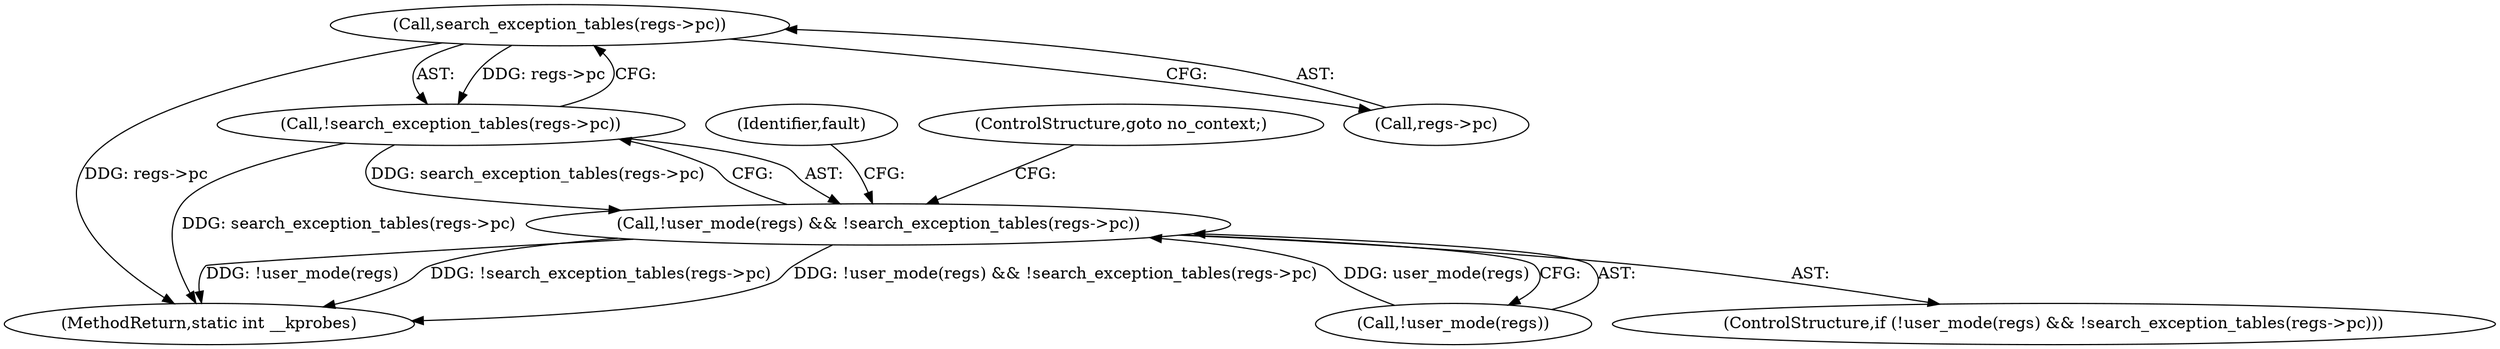 digraph "0_linux_5a0fdfada3a2aa50d7b947a2e958bf00cbe0d830_0@pointer" {
"1000217" [label="(Call,search_exception_tables(regs->pc))"];
"1000216" [label="(Call,!search_exception_tables(regs->pc))"];
"1000212" [label="(Call,!user_mode(regs) && !search_exception_tables(regs->pc))"];
"1000223" [label="(Identifier,fault)"];
"1000213" [label="(Call,!user_mode(regs))"];
"1000218" [label="(Call,regs->pc)"];
"1000212" [label="(Call,!user_mode(regs) && !search_exception_tables(regs->pc))"];
"1000221" [label="(ControlStructure,goto no_context;)"];
"1000354" [label="(MethodReturn,static int __kprobes)"];
"1000211" [label="(ControlStructure,if (!user_mode(regs) && !search_exception_tables(regs->pc)))"];
"1000216" [label="(Call,!search_exception_tables(regs->pc))"];
"1000217" [label="(Call,search_exception_tables(regs->pc))"];
"1000217" -> "1000216"  [label="AST: "];
"1000217" -> "1000218"  [label="CFG: "];
"1000218" -> "1000217"  [label="AST: "];
"1000216" -> "1000217"  [label="CFG: "];
"1000217" -> "1000354"  [label="DDG: regs->pc"];
"1000217" -> "1000216"  [label="DDG: regs->pc"];
"1000216" -> "1000212"  [label="AST: "];
"1000212" -> "1000216"  [label="CFG: "];
"1000216" -> "1000354"  [label="DDG: search_exception_tables(regs->pc)"];
"1000216" -> "1000212"  [label="DDG: search_exception_tables(regs->pc)"];
"1000212" -> "1000211"  [label="AST: "];
"1000212" -> "1000213"  [label="CFG: "];
"1000213" -> "1000212"  [label="AST: "];
"1000221" -> "1000212"  [label="CFG: "];
"1000223" -> "1000212"  [label="CFG: "];
"1000212" -> "1000354"  [label="DDG: !search_exception_tables(regs->pc)"];
"1000212" -> "1000354"  [label="DDG: !user_mode(regs) && !search_exception_tables(regs->pc)"];
"1000212" -> "1000354"  [label="DDG: !user_mode(regs)"];
"1000213" -> "1000212"  [label="DDG: user_mode(regs)"];
}
